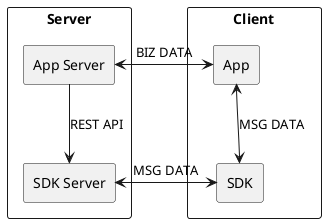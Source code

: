 @startuml relation_schema
skinparam BackgroundColor transparent
skinparam componentStyle rectangle

component Client {
    component App {

    }
    component SDK {

    }
}
component Server {
    component "App Server" {

    }
    component "SDK Server" {

    }
}
App <-l-> "App Server" : BIZ DATA
SDK <-l-> "SDK Server" : MSG DATA

App <-d-> "SDK" : MSG DATA
"App Server" -d-> "SDK Server" : REST API

@enduml

' 这个是关系示例图。
' App集成SDK可以实现消息数据的发送和接收。AppServer通过REST接口完成相关操作，例如请求注册用户，请求登录token。

' This is an example diagram of the relationship.
' App integration SDK can realize the sending and receiving of message data. AppServer completes related operations through the REST interface, such as requesting a registered user and requesting a login token.